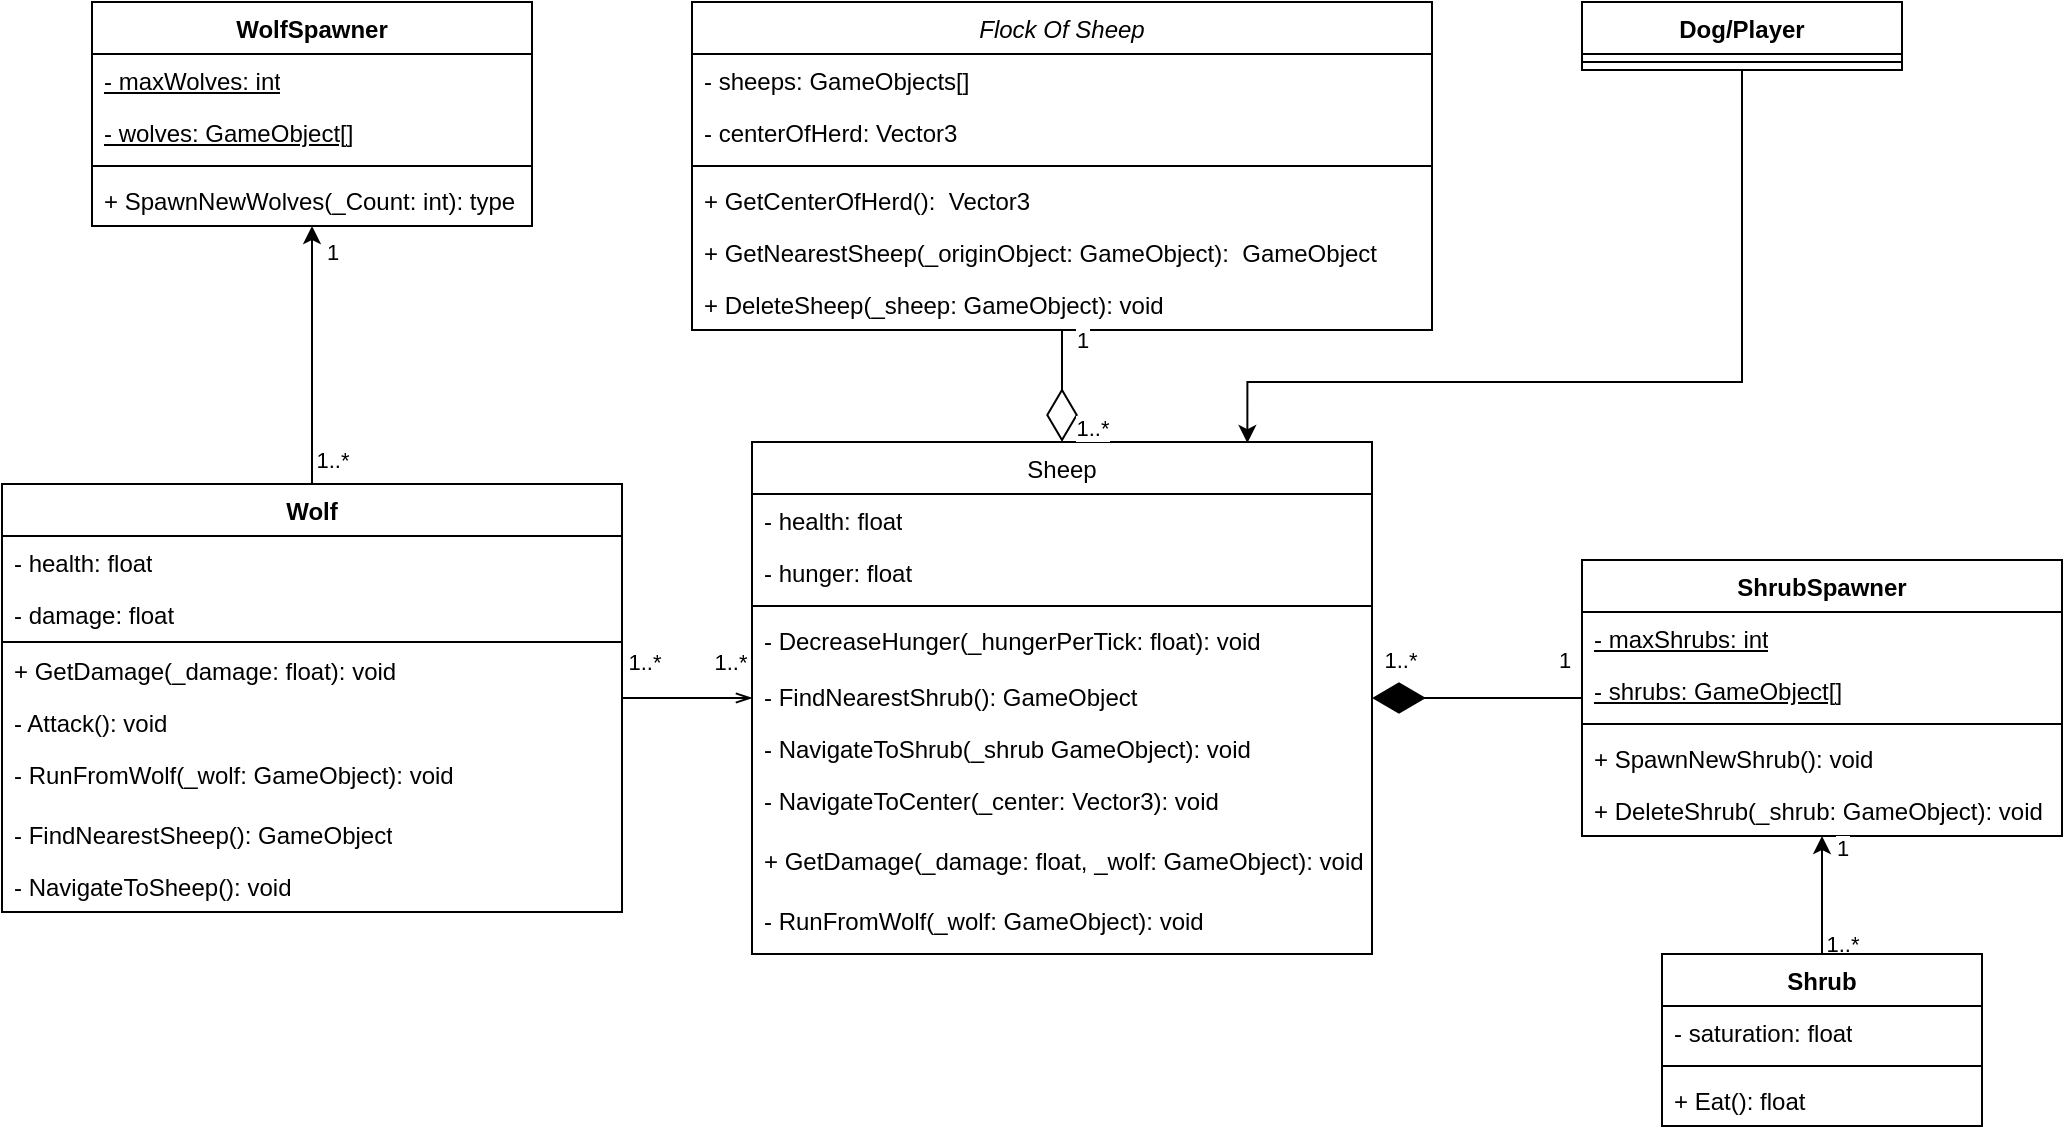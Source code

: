 <mxfile version="24.4.2" type="github">
  <diagram id="C5RBs43oDa-KdzZeNtuy" name="Page-1">
    <mxGraphModel dx="2064" dy="676" grid="1" gridSize="10" guides="1" tooltips="1" connect="1" arrows="1" fold="1" page="1" pageScale="1" pageWidth="827" pageHeight="1169" math="0" shadow="0">
      <root>
        <mxCell id="WIyWlLk6GJQsqaUBKTNV-0" />
        <mxCell id="WIyWlLk6GJQsqaUBKTNV-1" parent="WIyWlLk6GJQsqaUBKTNV-0" />
        <mxCell id="zkfFHV4jXpPFQw0GAbJ--0" value="Flock Of Sheep" style="swimlane;fontStyle=2;align=center;verticalAlign=top;childLayout=stackLayout;horizontal=1;startSize=26;horizontalStack=0;resizeParent=1;resizeLast=0;collapsible=1;marginBottom=0;rounded=0;shadow=0;strokeWidth=1;" parent="WIyWlLk6GJQsqaUBKTNV-1" vertex="1">
          <mxGeometry x="115" y="60" width="370" height="164" as="geometry">
            <mxRectangle x="230" y="140" width="160" height="26" as="alternateBounds" />
          </mxGeometry>
        </mxCell>
        <mxCell id="N68kKpLlaLxfx53F96g1-20" value="- sheeps: GameObjects[]" style="text;strokeColor=none;fillColor=none;align=left;verticalAlign=top;spacingLeft=4;spacingRight=4;overflow=hidden;rotatable=0;points=[[0,0.5],[1,0.5]];portConstraint=eastwest;whiteSpace=wrap;html=1;" parent="zkfFHV4jXpPFQw0GAbJ--0" vertex="1">
          <mxGeometry y="26" width="370" height="26" as="geometry" />
        </mxCell>
        <mxCell id="N68kKpLlaLxfx53F96g1-25" value="- centerOfHerd: Vector3" style="text;strokeColor=none;fillColor=none;align=left;verticalAlign=top;spacingLeft=4;spacingRight=4;overflow=hidden;rotatable=0;points=[[0,0.5],[1,0.5]];portConstraint=eastwest;whiteSpace=wrap;html=1;" parent="zkfFHV4jXpPFQw0GAbJ--0" vertex="1">
          <mxGeometry y="52" width="370" height="26" as="geometry" />
        </mxCell>
        <mxCell id="zkfFHV4jXpPFQw0GAbJ--4" value="" style="line;html=1;strokeWidth=1;align=left;verticalAlign=middle;spacingTop=-1;spacingLeft=3;spacingRight=3;rotatable=0;labelPosition=right;points=[];portConstraint=eastwest;" parent="zkfFHV4jXpPFQw0GAbJ--0" vertex="1">
          <mxGeometry y="78" width="370" height="8" as="geometry" />
        </mxCell>
        <mxCell id="N68kKpLlaLxfx53F96g1-26" value="+ GetCenterOfHerd():&amp;nbsp; Vector3" style="text;strokeColor=none;fillColor=none;align=left;verticalAlign=top;spacingLeft=4;spacingRight=4;overflow=hidden;rotatable=0;points=[[0,0.5],[1,0.5]];portConstraint=eastwest;whiteSpace=wrap;html=1;" parent="zkfFHV4jXpPFQw0GAbJ--0" vertex="1">
          <mxGeometry y="86" width="370" height="26" as="geometry" />
        </mxCell>
        <mxCell id="N68kKpLlaLxfx53F96g1-29" value="+ GetNearestSheep(_originObject: GameObject):&amp;nbsp; GameObject" style="text;strokeColor=none;fillColor=none;align=left;verticalAlign=top;spacingLeft=4;spacingRight=4;overflow=hidden;rotatable=0;points=[[0,0.5],[1,0.5]];portConstraint=eastwest;whiteSpace=wrap;html=1;" parent="zkfFHV4jXpPFQw0GAbJ--0" vertex="1">
          <mxGeometry y="112" width="370" height="26" as="geometry" />
        </mxCell>
        <mxCell id="nhcQ5A0LAKPwumtPJOEy-6" value="+ DeleteSheep(_sheep: GameObject): void" style="text;strokeColor=none;fillColor=none;align=left;verticalAlign=top;spacingLeft=4;spacingRight=4;overflow=hidden;rotatable=0;points=[[0,0.5],[1,0.5]];portConstraint=eastwest;whiteSpace=wrap;html=1;" vertex="1" parent="zkfFHV4jXpPFQw0GAbJ--0">
          <mxGeometry y="138" width="370" height="26" as="geometry" />
        </mxCell>
        <mxCell id="zkfFHV4jXpPFQw0GAbJ--6" value="Sheep" style="swimlane;fontStyle=0;align=center;verticalAlign=top;childLayout=stackLayout;horizontal=1;startSize=26;horizontalStack=0;resizeParent=1;resizeLast=0;collapsible=1;marginBottom=0;rounded=0;shadow=0;strokeWidth=1;" parent="WIyWlLk6GJQsqaUBKTNV-1" vertex="1">
          <mxGeometry x="145" y="280" width="310" height="256" as="geometry">
            <mxRectangle x="157.5" y="336" width="160" height="26" as="alternateBounds" />
          </mxGeometry>
        </mxCell>
        <mxCell id="zBqW6m86vVi1vyGVj2Yr-35" value="- health: float" style="text;strokeColor=none;fillColor=none;align=left;verticalAlign=top;spacingLeft=4;spacingRight=4;overflow=hidden;rotatable=0;points=[[0,0.5],[1,0.5]];portConstraint=eastwest;whiteSpace=wrap;html=1;" parent="zkfFHV4jXpPFQw0GAbJ--6" vertex="1">
          <mxGeometry y="26" width="310" height="26" as="geometry" />
        </mxCell>
        <mxCell id="N68kKpLlaLxfx53F96g1-5" value="- hunger: float" style="text;strokeColor=none;fillColor=none;align=left;verticalAlign=top;spacingLeft=4;spacingRight=4;overflow=hidden;rotatable=0;points=[[0,0.5],[1,0.5]];portConstraint=eastwest;whiteSpace=wrap;html=1;" parent="zkfFHV4jXpPFQw0GAbJ--6" vertex="1">
          <mxGeometry y="52" width="310" height="26" as="geometry" />
        </mxCell>
        <mxCell id="N68kKpLlaLxfx53F96g1-6" value="" style="line;html=1;strokeWidth=1;align=left;verticalAlign=middle;spacingTop=-1;spacingLeft=3;spacingRight=3;rotatable=0;labelPosition=right;points=[];portConstraint=eastwest;" parent="zkfFHV4jXpPFQw0GAbJ--6" vertex="1">
          <mxGeometry y="78" width="310" height="8" as="geometry" />
        </mxCell>
        <mxCell id="zkfFHV4jXpPFQw0GAbJ--10" value="- DecreaseHunger(_hungerPerTick: float): void" style="text;align=left;verticalAlign=top;spacingLeft=4;spacingRight=4;overflow=hidden;rotatable=0;points=[[0,0.5],[1,0.5]];portConstraint=eastwest;fontStyle=0" parent="zkfFHV4jXpPFQw0GAbJ--6" vertex="1">
          <mxGeometry y="86" width="310" height="28" as="geometry" />
        </mxCell>
        <mxCell id="zkfFHV4jXpPFQw0GAbJ--11" value="- FindNearestShrub(): GameObject" style="text;align=left;verticalAlign=top;spacingLeft=4;spacingRight=4;overflow=hidden;rotatable=0;points=[[0,0.5],[1,0.5]];portConstraint=eastwest;" parent="zkfFHV4jXpPFQw0GAbJ--6" vertex="1">
          <mxGeometry y="114" width="310" height="26" as="geometry" />
        </mxCell>
        <mxCell id="N68kKpLlaLxfx53F96g1-13" value="- NavigateToShrub(_shrub GameObject): void" style="text;strokeColor=none;fillColor=none;align=left;verticalAlign=top;spacingLeft=4;spacingRight=4;overflow=hidden;rotatable=0;points=[[0,0.5],[1,0.5]];portConstraint=eastwest;whiteSpace=wrap;html=1;" parent="zkfFHV4jXpPFQw0GAbJ--6" vertex="1">
          <mxGeometry y="140" width="310" height="26" as="geometry" />
        </mxCell>
        <mxCell id="N68kKpLlaLxfx53F96g1-28" value="- NavigateToCenter(_center: Vector3): void" style="text;strokeColor=none;fillColor=none;align=left;verticalAlign=top;spacingLeft=4;spacingRight=4;overflow=hidden;rotatable=0;points=[[0,0.5],[1,0.5]];portConstraint=eastwest;whiteSpace=wrap;html=1;" parent="zkfFHV4jXpPFQw0GAbJ--6" vertex="1">
          <mxGeometry y="166" width="310" height="30" as="geometry" />
        </mxCell>
        <mxCell id="zBqW6m86vVi1vyGVj2Yr-37" value="+ GetDamage(_damage: float, _wolf: GameObject): void" style="text;strokeColor=none;fillColor=none;align=left;verticalAlign=top;spacingLeft=4;spacingRight=4;overflow=hidden;rotatable=0;points=[[0,0.5],[1,0.5]];portConstraint=eastwest;whiteSpace=wrap;html=1;" parent="zkfFHV4jXpPFQw0GAbJ--6" vertex="1">
          <mxGeometry y="196" width="310" height="30" as="geometry" />
        </mxCell>
        <mxCell id="zBqW6m86vVi1vyGVj2Yr-36" value="- RunFromWolf(_wolf: GameObject): void" style="text;strokeColor=none;fillColor=none;align=left;verticalAlign=top;spacingLeft=4;spacingRight=4;overflow=hidden;rotatable=0;points=[[0,0.5],[1,0.5]];portConstraint=eastwest;whiteSpace=wrap;html=1;" parent="zkfFHV4jXpPFQw0GAbJ--6" vertex="1">
          <mxGeometry y="226" width="310" height="30" as="geometry" />
        </mxCell>
        <mxCell id="N68kKpLlaLxfx53F96g1-17" value="" style="endArrow=diamondThin;endFill=0;endSize=24;html=1;rounded=0;exitX=0.5;exitY=1;exitDx=0;exitDy=0;entryX=0.5;entryY=0;entryDx=0;entryDy=0;fixDash=0;" parent="WIyWlLk6GJQsqaUBKTNV-1" source="zkfFHV4jXpPFQw0GAbJ--0" target="zkfFHV4jXpPFQw0GAbJ--6" edge="1">
          <mxGeometry width="160" relative="1" as="geometry">
            <mxPoint x="330" y="280" as="sourcePoint" />
            <mxPoint x="490" y="280" as="targetPoint" />
          </mxGeometry>
        </mxCell>
        <mxCell id="N68kKpLlaLxfx53F96g1-21" value="1..*" style="edgeLabel;html=1;align=center;verticalAlign=middle;resizable=0;points=[];" parent="N68kKpLlaLxfx53F96g1-17" vertex="1" connectable="0">
          <mxGeometry x="0.756" y="4" relative="1" as="geometry">
            <mxPoint x="11" as="offset" />
          </mxGeometry>
        </mxCell>
        <mxCell id="N68kKpLlaLxfx53F96g1-22" value="1" style="edgeLabel;html=1;align=center;verticalAlign=middle;resizable=0;points=[];" parent="N68kKpLlaLxfx53F96g1-17" vertex="1" connectable="0">
          <mxGeometry x="-0.826" relative="1" as="geometry">
            <mxPoint x="10" as="offset" />
          </mxGeometry>
        </mxCell>
        <mxCell id="zBqW6m86vVi1vyGVj2Yr-4" value="&lt;b&gt;ShrubSpawner&lt;/b&gt;" style="swimlane;fontStyle=1;align=center;verticalAlign=top;childLayout=stackLayout;horizontal=1;startSize=26;horizontalStack=0;resizeParent=1;resizeParentMax=0;resizeLast=0;collapsible=1;marginBottom=0;whiteSpace=wrap;html=1;shadow=0;swimlaneLine=1;rounded=0;glass=0;" parent="WIyWlLk6GJQsqaUBKTNV-1" vertex="1">
          <mxGeometry x="560" y="339" width="240" height="138" as="geometry" />
        </mxCell>
        <mxCell id="zBqW6m86vVi1vyGVj2Yr-5" value="&lt;span style=&quot;text-wrap: nowrap; text-decoration-line: underline;&quot;&gt;- maxShrubs: int&lt;/span&gt;" style="text;strokeColor=none;fillColor=none;align=left;verticalAlign=top;spacingLeft=4;spacingRight=4;overflow=hidden;rotatable=0;points=[[0,0.5],[1,0.5]];portConstraint=eastwest;whiteSpace=wrap;html=1;" parent="zBqW6m86vVi1vyGVj2Yr-4" vertex="1">
          <mxGeometry y="26" width="240" height="26" as="geometry" />
        </mxCell>
        <mxCell id="zBqW6m86vVi1vyGVj2Yr-33" value="&lt;span style=&quot;text-wrap: nowrap; text-decoration-line: underline;&quot;&gt;- shrubs: GameObject[]&lt;/span&gt;" style="text;strokeColor=none;fillColor=none;align=left;verticalAlign=top;spacingLeft=4;spacingRight=4;overflow=hidden;rotatable=0;points=[[0,0.5],[1,0.5]];portConstraint=eastwest;whiteSpace=wrap;html=1;" parent="zBqW6m86vVi1vyGVj2Yr-4" vertex="1">
          <mxGeometry y="52" width="240" height="26" as="geometry" />
        </mxCell>
        <mxCell id="zBqW6m86vVi1vyGVj2Yr-6" value="" style="line;strokeWidth=1;fillColor=none;align=left;verticalAlign=middle;spacingTop=-1;spacingLeft=3;spacingRight=3;rotatable=0;labelPosition=right;points=[];portConstraint=eastwest;strokeColor=inherit;" parent="zBqW6m86vVi1vyGVj2Yr-4" vertex="1">
          <mxGeometry y="78" width="240" height="8" as="geometry" />
        </mxCell>
        <mxCell id="zBqW6m86vVi1vyGVj2Yr-7" value="+ SpawnNewShrub(): void" style="text;strokeColor=none;fillColor=none;align=left;verticalAlign=top;spacingLeft=4;spacingRight=4;overflow=hidden;rotatable=0;points=[[0,0.5],[1,0.5]];portConstraint=eastwest;whiteSpace=wrap;html=1;" parent="zBqW6m86vVi1vyGVj2Yr-4" vertex="1">
          <mxGeometry y="86" width="240" height="26" as="geometry" />
        </mxCell>
        <mxCell id="zBqW6m86vVi1vyGVj2Yr-20" value="+ DeleteShrub(_shrub: GameObject): void" style="text;strokeColor=none;fillColor=none;align=left;verticalAlign=top;spacingLeft=4;spacingRight=4;overflow=hidden;rotatable=0;points=[[0,0.5],[1,0.5]];portConstraint=eastwest;whiteSpace=wrap;html=1;" parent="zBqW6m86vVi1vyGVj2Yr-4" vertex="1">
          <mxGeometry y="112" width="240" height="26" as="geometry" />
        </mxCell>
        <mxCell id="zBqW6m86vVi1vyGVj2Yr-12" style="edgeStyle=orthogonalEdgeStyle;rounded=0;orthogonalLoop=1;jettySize=auto;html=1;exitX=0.5;exitY=0;exitDx=0;exitDy=0;" parent="WIyWlLk6GJQsqaUBKTNV-1" source="zBqW6m86vVi1vyGVj2Yr-8" target="zBqW6m86vVi1vyGVj2Yr-4" edge="1">
          <mxGeometry relative="1" as="geometry">
            <mxPoint x="660" y="490" as="targetPoint" />
          </mxGeometry>
        </mxCell>
        <mxCell id="zBqW6m86vVi1vyGVj2Yr-18" value="1..*" style="edgeLabel;html=1;align=center;verticalAlign=middle;resizable=0;points=[];" parent="zBqW6m86vVi1vyGVj2Yr-12" vertex="1" connectable="0">
          <mxGeometry x="-0.808" relative="1" as="geometry">
            <mxPoint x="10" as="offset" />
          </mxGeometry>
        </mxCell>
        <mxCell id="zBqW6m86vVi1vyGVj2Yr-19" value="1" style="edgeLabel;html=1;align=center;verticalAlign=middle;resizable=0;points=[];" parent="zBqW6m86vVi1vyGVj2Yr-12" vertex="1" connectable="0">
          <mxGeometry x="0.808" y="1" relative="1" as="geometry">
            <mxPoint x="11" as="offset" />
          </mxGeometry>
        </mxCell>
        <mxCell id="zBqW6m86vVi1vyGVj2Yr-8" value="&lt;b&gt;Shrub&lt;/b&gt;" style="swimlane;fontStyle=1;align=center;verticalAlign=top;childLayout=stackLayout;horizontal=1;startSize=26;horizontalStack=0;resizeParent=1;resizeParentMax=0;resizeLast=0;collapsible=1;marginBottom=0;whiteSpace=wrap;html=1;" parent="WIyWlLk6GJQsqaUBKTNV-1" vertex="1">
          <mxGeometry x="600" y="536" width="160" height="86" as="geometry" />
        </mxCell>
        <mxCell id="zBqW6m86vVi1vyGVj2Yr-9" value="-&amp;nbsp;saturation: float" style="text;strokeColor=none;fillColor=none;align=left;verticalAlign=top;spacingLeft=4;spacingRight=4;overflow=hidden;rotatable=0;points=[[0,0.5],[1,0.5]];portConstraint=eastwest;whiteSpace=wrap;html=1;" parent="zBqW6m86vVi1vyGVj2Yr-8" vertex="1">
          <mxGeometry y="26" width="160" height="26" as="geometry" />
        </mxCell>
        <mxCell id="zBqW6m86vVi1vyGVj2Yr-10" value="" style="line;strokeWidth=1;fillColor=none;align=left;verticalAlign=middle;spacingTop=-1;spacingLeft=3;spacingRight=3;rotatable=0;labelPosition=right;points=[];portConstraint=eastwest;strokeColor=inherit;" parent="zBqW6m86vVi1vyGVj2Yr-8" vertex="1">
          <mxGeometry y="52" width="160" height="8" as="geometry" />
        </mxCell>
        <mxCell id="zBqW6m86vVi1vyGVj2Yr-11" value="+ Eat(): float" style="text;strokeColor=none;fillColor=none;align=left;verticalAlign=top;spacingLeft=4;spacingRight=4;overflow=hidden;rotatable=0;points=[[0,0.5],[1,0.5]];portConstraint=eastwest;whiteSpace=wrap;html=1;" parent="zBqW6m86vVi1vyGVj2Yr-8" vertex="1">
          <mxGeometry y="60" width="160" height="26" as="geometry" />
        </mxCell>
        <mxCell id="zBqW6m86vVi1vyGVj2Yr-15" value="" style="endArrow=diamondThin;endFill=1;endSize=24;html=1;rounded=0;" parent="WIyWlLk6GJQsqaUBKTNV-1" source="zBqW6m86vVi1vyGVj2Yr-4" target="zkfFHV4jXpPFQw0GAbJ--6" edge="1">
          <mxGeometry width="160" relative="1" as="geometry">
            <mxPoint x="460" y="270" as="sourcePoint" />
            <mxPoint x="620" y="270" as="targetPoint" />
          </mxGeometry>
        </mxCell>
        <mxCell id="zBqW6m86vVi1vyGVj2Yr-16" value="1..*" style="edgeLabel;html=1;align=center;verticalAlign=middle;resizable=0;points=[];" parent="zBqW6m86vVi1vyGVj2Yr-15" vertex="1" connectable="0">
          <mxGeometry x="0.576" y="1" relative="1" as="geometry">
            <mxPoint x="-9" y="-20" as="offset" />
          </mxGeometry>
        </mxCell>
        <mxCell id="zBqW6m86vVi1vyGVj2Yr-17" value="1" style="edgeLabel;html=1;align=center;verticalAlign=middle;resizable=0;points=[];" parent="zBqW6m86vVi1vyGVj2Yr-15" vertex="1" connectable="0">
          <mxGeometry x="-0.822" y="-2" relative="1" as="geometry">
            <mxPoint y="-17" as="offset" />
          </mxGeometry>
        </mxCell>
        <mxCell id="zBqW6m86vVi1vyGVj2Yr-21" value="Dog/Player" style="swimlane;fontStyle=1;align=center;verticalAlign=top;childLayout=stackLayout;horizontal=1;startSize=26;horizontalStack=0;resizeParent=1;resizeParentMax=0;resizeLast=0;collapsible=1;marginBottom=0;whiteSpace=wrap;html=1;" parent="WIyWlLk6GJQsqaUBKTNV-1" vertex="1">
          <mxGeometry x="560" y="60" width="160" height="34" as="geometry" />
        </mxCell>
        <mxCell id="zBqW6m86vVi1vyGVj2Yr-23" value="" style="line;strokeWidth=1;fillColor=none;align=left;verticalAlign=middle;spacingTop=-1;spacingLeft=3;spacingRight=3;rotatable=0;labelPosition=right;points=[];portConstraint=eastwest;strokeColor=inherit;" parent="zBqW6m86vVi1vyGVj2Yr-21" vertex="1">
          <mxGeometry y="26" width="160" height="8" as="geometry" />
        </mxCell>
        <mxCell id="zBqW6m86vVi1vyGVj2Yr-25" value="Wolf" style="swimlane;fontStyle=1;align=center;verticalAlign=top;childLayout=stackLayout;horizontal=1;startSize=26;horizontalStack=0;resizeParent=1;resizeParentMax=0;resizeLast=0;collapsible=1;marginBottom=0;whiteSpace=wrap;html=1;" parent="WIyWlLk6GJQsqaUBKTNV-1" vertex="1">
          <mxGeometry x="-230" y="301" width="310" height="214" as="geometry" />
        </mxCell>
        <mxCell id="nhcQ5A0LAKPwumtPJOEy-0" value="- health: float" style="text;strokeColor=none;fillColor=none;align=left;verticalAlign=top;spacingLeft=4;spacingRight=4;overflow=hidden;rotatable=0;points=[[0,0.5],[1,0.5]];portConstraint=eastwest;whiteSpace=wrap;html=1;" vertex="1" parent="zBqW6m86vVi1vyGVj2Yr-25">
          <mxGeometry y="26" width="310" height="26" as="geometry" />
        </mxCell>
        <mxCell id="zBqW6m86vVi1vyGVj2Yr-26" value="- damage: float" style="text;strokeColor=none;fillColor=none;align=left;verticalAlign=top;spacingLeft=4;spacingRight=4;overflow=hidden;rotatable=0;points=[[0,0.5],[1,0.5]];portConstraint=eastwest;whiteSpace=wrap;html=1;" parent="zBqW6m86vVi1vyGVj2Yr-25" vertex="1">
          <mxGeometry y="52" width="310" height="26" as="geometry" />
        </mxCell>
        <mxCell id="zBqW6m86vVi1vyGVj2Yr-27" value="" style="line;strokeWidth=1;fillColor=none;align=left;verticalAlign=middle;spacingTop=-1;spacingLeft=3;spacingRight=3;rotatable=0;labelPosition=right;points=[];portConstraint=eastwest;strokeColor=inherit;" parent="zBqW6m86vVi1vyGVj2Yr-25" vertex="1">
          <mxGeometry y="78" width="310" height="2" as="geometry" />
        </mxCell>
        <mxCell id="nhcQ5A0LAKPwumtPJOEy-1" value="+ GetDamage(_damage: float): void" style="text;strokeColor=none;fillColor=none;align=left;verticalAlign=top;spacingLeft=4;spacingRight=4;overflow=hidden;rotatable=0;points=[[0,0.5],[1,0.5]];portConstraint=eastwest;whiteSpace=wrap;html=1;" vertex="1" parent="zBqW6m86vVi1vyGVj2Yr-25">
          <mxGeometry y="80" width="310" height="26" as="geometry" />
        </mxCell>
        <mxCell id="zBqW6m86vVi1vyGVj2Yr-28" value="- Attack(): void" style="text;strokeColor=none;fillColor=none;align=left;verticalAlign=top;spacingLeft=4;spacingRight=4;overflow=hidden;rotatable=0;points=[[0,0.5],[1,0.5]];portConstraint=eastwest;whiteSpace=wrap;html=1;" parent="zBqW6m86vVi1vyGVj2Yr-25" vertex="1">
          <mxGeometry y="106" width="310" height="26" as="geometry" />
        </mxCell>
        <mxCell id="nhcQ5A0LAKPwumtPJOEy-3" value="- RunFromWolf(_wolf: GameObject): void" style="text;strokeColor=none;fillColor=none;align=left;verticalAlign=top;spacingLeft=4;spacingRight=4;overflow=hidden;rotatable=0;points=[[0,0.5],[1,0.5]];portConstraint=eastwest;whiteSpace=wrap;html=1;" vertex="1" parent="zBqW6m86vVi1vyGVj2Yr-25">
          <mxGeometry y="132" width="310" height="30" as="geometry" />
        </mxCell>
        <mxCell id="nhcQ5A0LAKPwumtPJOEy-2" value="&lt;span style=&quot;text-wrap: nowrap;&quot;&gt;- FindNearestSheep(): GameObject&lt;/span&gt;" style="text;strokeColor=none;fillColor=none;align=left;verticalAlign=top;spacingLeft=4;spacingRight=4;overflow=hidden;rotatable=0;points=[[0,0.5],[1,0.5]];portConstraint=eastwest;whiteSpace=wrap;html=1;" vertex="1" parent="zBqW6m86vVi1vyGVj2Yr-25">
          <mxGeometry y="162" width="310" height="26" as="geometry" />
        </mxCell>
        <mxCell id="nhcQ5A0LAKPwumtPJOEy-4" value="&lt;span style=&quot;text-wrap: nowrap;&quot;&gt;- NavigateToSheep(): void&lt;/span&gt;" style="text;strokeColor=none;fillColor=none;align=left;verticalAlign=top;spacingLeft=4;spacingRight=4;overflow=hidden;rotatable=0;points=[[0,0.5],[1,0.5]];portConstraint=eastwest;whiteSpace=wrap;html=1;" vertex="1" parent="zBqW6m86vVi1vyGVj2Yr-25">
          <mxGeometry y="188" width="310" height="26" as="geometry" />
        </mxCell>
        <mxCell id="zBqW6m86vVi1vyGVj2Yr-29" value="WolfSpawner" style="swimlane;fontStyle=1;align=center;verticalAlign=top;childLayout=stackLayout;horizontal=1;startSize=26;horizontalStack=0;resizeParent=1;resizeParentMax=0;resizeLast=0;collapsible=1;marginBottom=0;whiteSpace=wrap;html=1;" parent="WIyWlLk6GJQsqaUBKTNV-1" vertex="1">
          <mxGeometry x="-185" y="60" width="220" height="112" as="geometry" />
        </mxCell>
        <mxCell id="zBqW6m86vVi1vyGVj2Yr-30" value="&lt;span style=&quot;text-wrap: nowrap;&quot;&gt;&lt;u&gt;- maxWolves: int&lt;/u&gt;&lt;/span&gt;" style="text;strokeColor=none;fillColor=none;align=left;verticalAlign=top;spacingLeft=4;spacingRight=4;overflow=hidden;rotatable=0;points=[[0,0.5],[1,0.5]];portConstraint=eastwest;whiteSpace=wrap;html=1;" parent="zBqW6m86vVi1vyGVj2Yr-29" vertex="1">
          <mxGeometry y="26" width="220" height="26" as="geometry" />
        </mxCell>
        <mxCell id="zBqW6m86vVi1vyGVj2Yr-34" value="&lt;span style=&quot;text-wrap: nowrap; text-decoration-line: underline;&quot;&gt;- wolves: GameObject[]&lt;/span&gt;" style="text;strokeColor=none;fillColor=none;align=left;verticalAlign=top;spacingLeft=4;spacingRight=4;overflow=hidden;rotatable=0;points=[[0,0.5],[1,0.5]];portConstraint=eastwest;whiteSpace=wrap;html=1;" parent="zBqW6m86vVi1vyGVj2Yr-29" vertex="1">
          <mxGeometry y="52" width="220" height="26" as="geometry" />
        </mxCell>
        <mxCell id="zBqW6m86vVi1vyGVj2Yr-31" value="" style="line;strokeWidth=1;fillColor=none;align=left;verticalAlign=middle;spacingTop=-1;spacingLeft=3;spacingRight=3;rotatable=0;labelPosition=right;points=[];portConstraint=eastwest;strokeColor=inherit;" parent="zBqW6m86vVi1vyGVj2Yr-29" vertex="1">
          <mxGeometry y="78" width="220" height="8" as="geometry" />
        </mxCell>
        <mxCell id="zBqW6m86vVi1vyGVj2Yr-32" value="+ SpawnNewWolves(_Count: int): type" style="text;strokeColor=none;fillColor=none;align=left;verticalAlign=top;spacingLeft=4;spacingRight=4;overflow=hidden;rotatable=0;points=[[0,0.5],[1,0.5]];portConstraint=eastwest;whiteSpace=wrap;html=1;" parent="zBqW6m86vVi1vyGVj2Yr-29" vertex="1">
          <mxGeometry y="86" width="220" height="26" as="geometry" />
        </mxCell>
        <mxCell id="nhcQ5A0LAKPwumtPJOEy-5" value="" style="endArrow=none;startArrow=openThin;html=1;rounded=0;edgeStyle=orthogonalEdgeStyle;startFill=0;endFill=0;" edge="1" parent="WIyWlLk6GJQsqaUBKTNV-1" source="zkfFHV4jXpPFQw0GAbJ--6" target="zBqW6m86vVi1vyGVj2Yr-25">
          <mxGeometry width="50" height="50" relative="1" as="geometry">
            <mxPoint x="115.0" y="297.664" as="sourcePoint" />
            <mxPoint x="29.07" y="373" as="targetPoint" />
          </mxGeometry>
        </mxCell>
        <mxCell id="nhcQ5A0LAKPwumtPJOEy-16" value="1..*" style="edgeLabel;html=1;align=center;verticalAlign=middle;resizable=0;points=[];" vertex="1" connectable="0" parent="nhcQ5A0LAKPwumtPJOEy-5">
          <mxGeometry x="0.682" relative="1" as="geometry">
            <mxPoint y="-18" as="offset" />
          </mxGeometry>
        </mxCell>
        <mxCell id="nhcQ5A0LAKPwumtPJOEy-17" value="1..*" style="edgeLabel;html=1;align=center;verticalAlign=middle;resizable=0;points=[];" vertex="1" connectable="0" parent="nhcQ5A0LAKPwumtPJOEy-5">
          <mxGeometry x="-0.654" y="-1" relative="1" as="geometry">
            <mxPoint y="-17" as="offset" />
          </mxGeometry>
        </mxCell>
        <mxCell id="nhcQ5A0LAKPwumtPJOEy-11" style="edgeStyle=orthogonalEdgeStyle;rounded=0;orthogonalLoop=1;jettySize=auto;html=1;" edge="1" parent="WIyWlLk6GJQsqaUBKTNV-1" source="zBqW6m86vVi1vyGVj2Yr-25" target="zBqW6m86vVi1vyGVj2Yr-29">
          <mxGeometry relative="1" as="geometry">
            <mxPoint x="690" y="450" as="sourcePoint" />
            <mxPoint x="690" y="428" as="targetPoint" />
          </mxGeometry>
        </mxCell>
        <mxCell id="nhcQ5A0LAKPwumtPJOEy-12" value="1..*" style="edgeLabel;html=1;align=center;verticalAlign=middle;resizable=0;points=[];" vertex="1" connectable="0" parent="nhcQ5A0LAKPwumtPJOEy-11">
          <mxGeometry x="-0.808" relative="1" as="geometry">
            <mxPoint x="10" as="offset" />
          </mxGeometry>
        </mxCell>
        <mxCell id="nhcQ5A0LAKPwumtPJOEy-13" value="1" style="edgeLabel;html=1;align=center;verticalAlign=middle;resizable=0;points=[];" vertex="1" connectable="0" parent="nhcQ5A0LAKPwumtPJOEy-11">
          <mxGeometry x="0.808" y="1" relative="1" as="geometry">
            <mxPoint x="11" as="offset" />
          </mxGeometry>
        </mxCell>
        <mxCell id="nhcQ5A0LAKPwumtPJOEy-14" style="edgeStyle=orthogonalEdgeStyle;rounded=0;orthogonalLoop=1;jettySize=auto;html=1;exitX=0.5;exitY=1;exitDx=0;exitDy=0;entryX=0.799;entryY=0.002;entryDx=0;entryDy=0;entryPerimeter=0;" edge="1" parent="WIyWlLk6GJQsqaUBKTNV-1" source="zBqW6m86vVi1vyGVj2Yr-21" target="zkfFHV4jXpPFQw0GAbJ--6">
          <mxGeometry relative="1" as="geometry">
            <mxPoint x="520" y="170" as="targetPoint" />
            <Array as="points">
              <mxPoint x="640" y="250" />
              <mxPoint x="393" y="250" />
            </Array>
          </mxGeometry>
        </mxCell>
      </root>
    </mxGraphModel>
  </diagram>
</mxfile>
